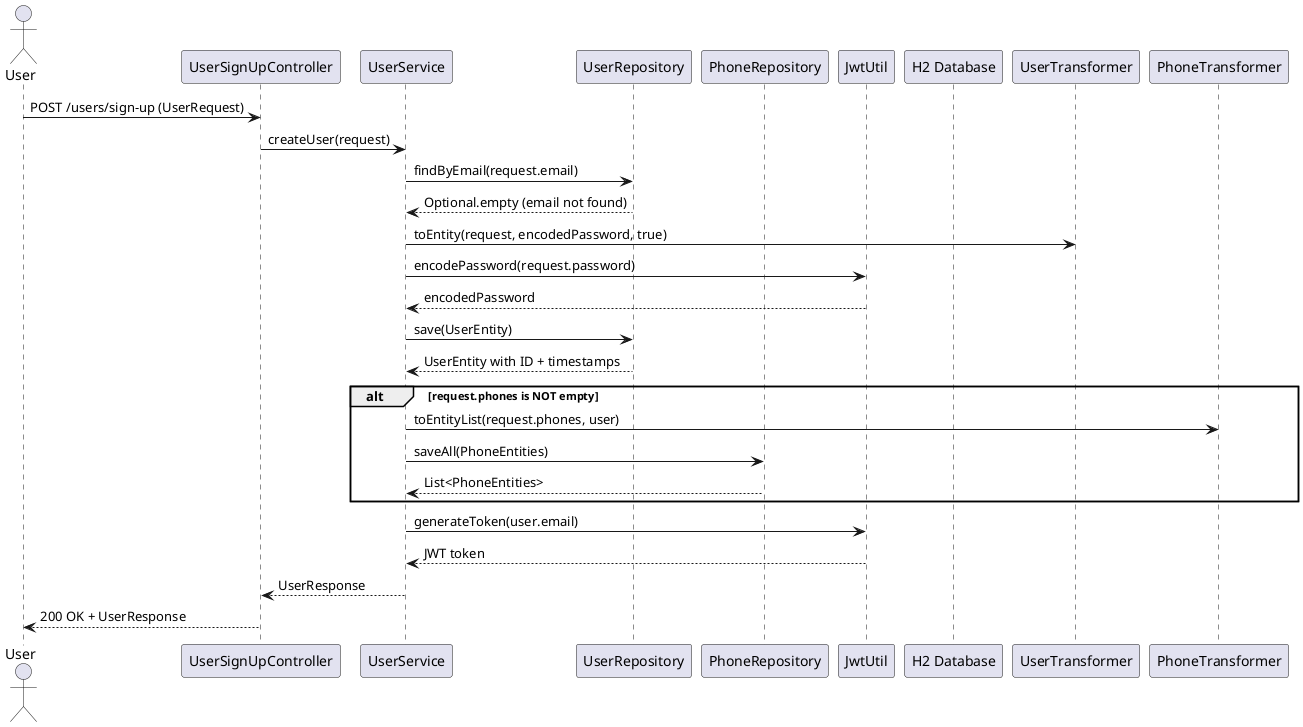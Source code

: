 @startuml
actor User
participant "UserSignUpController" as USC
participant "UserService" as US
participant "UserRepository" as UR
participant "PhoneRepository" as PR
participant "JwtUtil" as JU
participant "H2 Database" as DB

User -> USC : POST /users/sign-up (UserRequest)
USC -> US : createUser(request)

US -> UR : findByEmail(request.email)
UR --> US : Optional.empty (email not found)

US -> UserTransformer : toEntity(request, encodedPassword, true)
US -> JU : encodePassword(request.password)
JU --> US : encodedPassword

US -> UR : save(UserEntity)
UR --> US : UserEntity with ID + timestamps

alt request.phones is NOT empty
    US -> PhoneTransformer : toEntityList(request.phones, user)
    US -> PR : saveAll(PhoneEntities)
    PR --> US : List<PhoneEntities>
end

US -> JU : generateToken(user.email)
JU --> US : JWT token

US --> USC : UserResponse
USC --> User : 200 OK + UserResponse
@enduml
